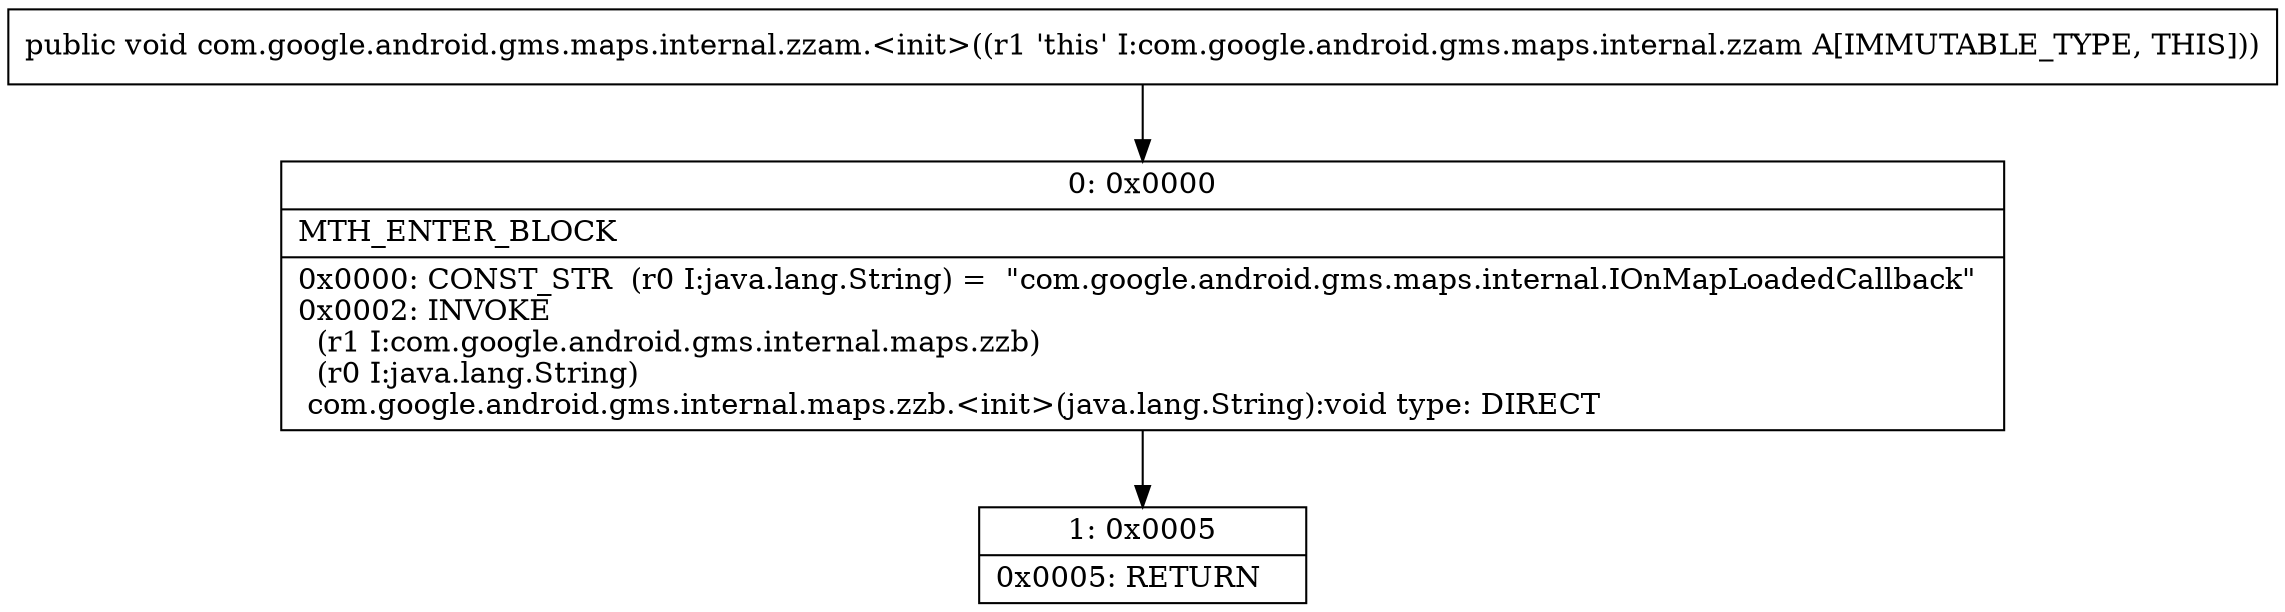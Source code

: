 digraph "CFG forcom.google.android.gms.maps.internal.zzam.\<init\>()V" {
Node_0 [shape=record,label="{0\:\ 0x0000|MTH_ENTER_BLOCK\l|0x0000: CONST_STR  (r0 I:java.lang.String) =  \"com.google.android.gms.maps.internal.IOnMapLoadedCallback\" \l0x0002: INVOKE  \l  (r1 I:com.google.android.gms.internal.maps.zzb)\l  (r0 I:java.lang.String)\l com.google.android.gms.internal.maps.zzb.\<init\>(java.lang.String):void type: DIRECT \l}"];
Node_1 [shape=record,label="{1\:\ 0x0005|0x0005: RETURN   \l}"];
MethodNode[shape=record,label="{public void com.google.android.gms.maps.internal.zzam.\<init\>((r1 'this' I:com.google.android.gms.maps.internal.zzam A[IMMUTABLE_TYPE, THIS])) }"];
MethodNode -> Node_0;
Node_0 -> Node_1;
}

